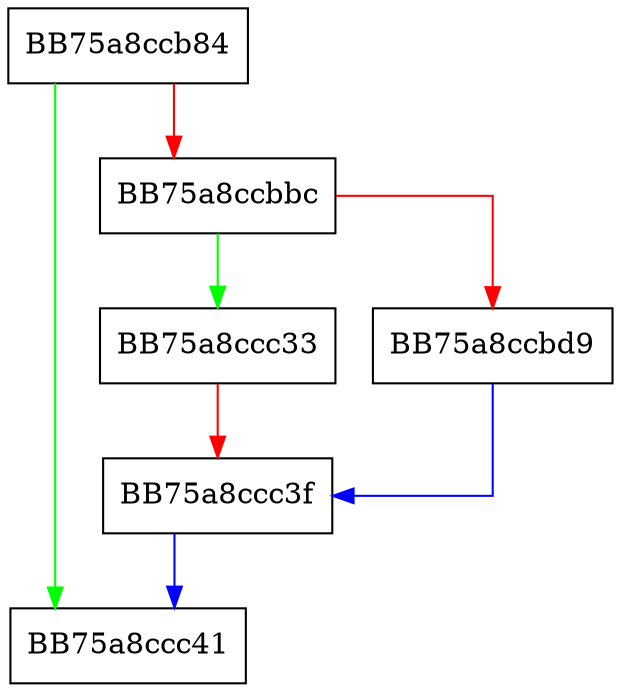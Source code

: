 digraph report_error {
  node [shape="box"];
  graph [splines=ortho];
  BB75a8ccb84 -> BB75a8ccc41 [color="green"];
  BB75a8ccb84 -> BB75a8ccbbc [color="red"];
  BB75a8ccbbc -> BB75a8ccc33 [color="green"];
  BB75a8ccbbc -> BB75a8ccbd9 [color="red"];
  BB75a8ccbd9 -> BB75a8ccc3f [color="blue"];
  BB75a8ccc33 -> BB75a8ccc3f [color="red"];
  BB75a8ccc3f -> BB75a8ccc41 [color="blue"];
}